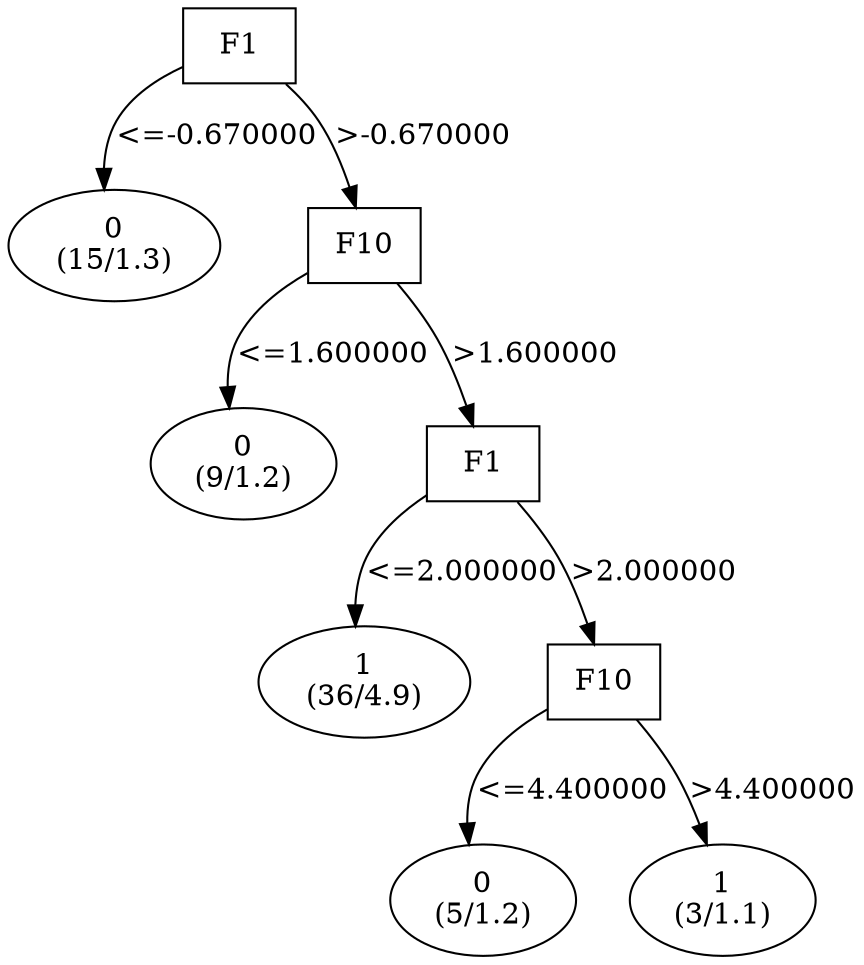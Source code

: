 digraph YaDT {
n0 [ shape=box, label="F1\n"]
n0 -> n1 [label="<=-0.670000"]
n1 [ shape=ellipse, label="0\n(15/1.3)"]
n0 -> n2 [label=">-0.670000"]
n2 [ shape=box, label="F10\n"]
n2 -> n3 [label="<=1.600000"]
n3 [ shape=ellipse, label="0\n(9/1.2)"]
n2 -> n4 [label=">1.600000"]
n4 [ shape=box, label="F1\n"]
n4 -> n5 [label="<=2.000000"]
n5 [ shape=ellipse, label="1\n(36/4.9)"]
n4 -> n6 [label=">2.000000"]
n6 [ shape=box, label="F10\n"]
n6 -> n7 [label="<=4.400000"]
n7 [ shape=ellipse, label="0\n(5/1.2)"]
n6 -> n8 [label=">4.400000"]
n8 [ shape=ellipse, label="1\n(3/1.1)"]
}
